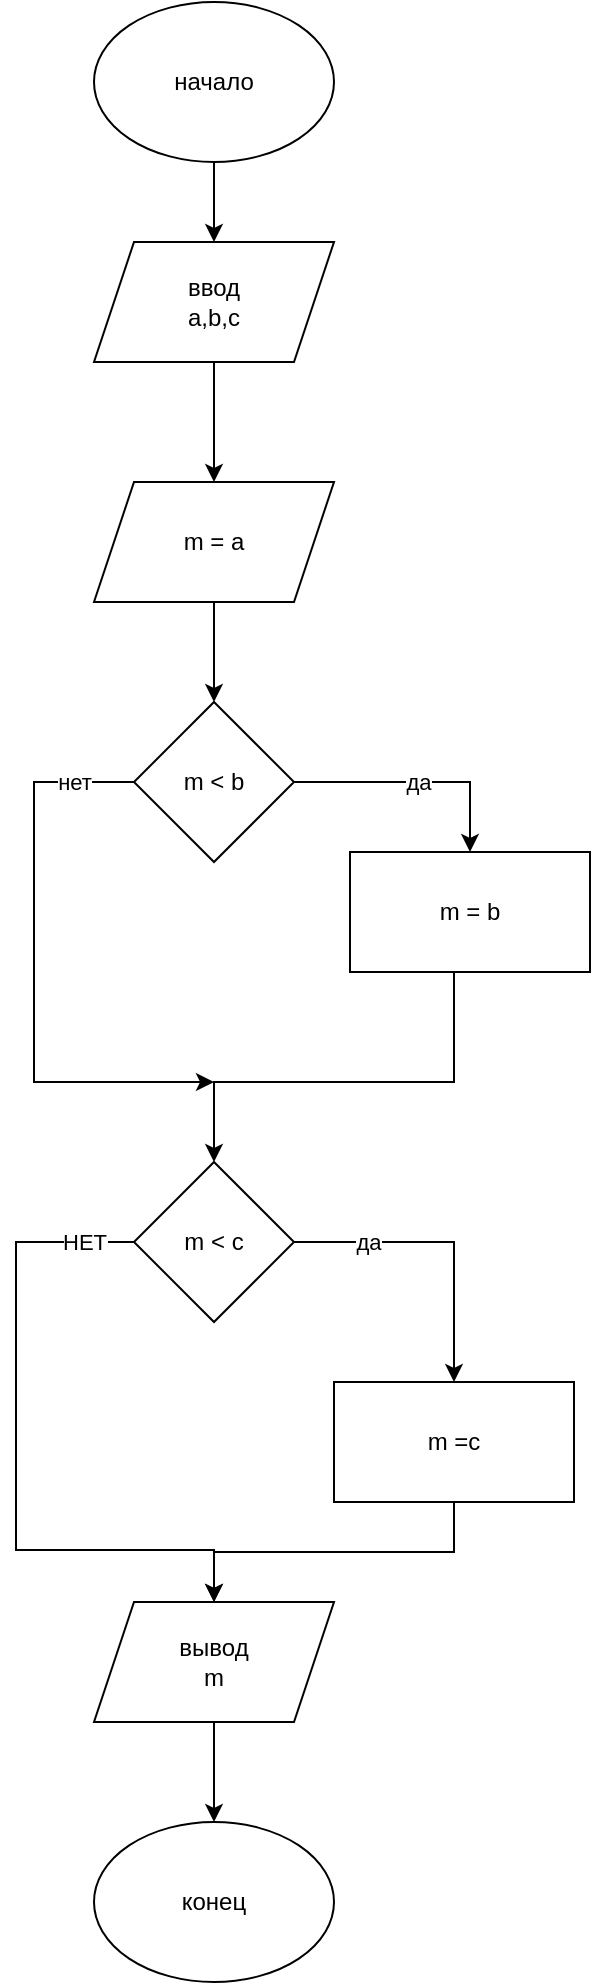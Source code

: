 <mxfile version="13.10.0" type="embed">
    <diagram id="Q0KwSyBJqfRBU2SJffCc" name="Page-1">
        <mxGraphModel dx="1079" dy="494" grid="0" gridSize="10" guides="1" tooltips="1" connect="1" arrows="1" fold="1" page="0" pageScale="1" pageWidth="827" pageHeight="1169" math="0" shadow="0">
            <root>
                <mxCell id="0"/>
                <mxCell id="1" parent="0"/>
                <mxCell id="13" style="edgeStyle=orthogonalEdgeStyle;rounded=0;orthogonalLoop=1;jettySize=auto;html=1;" edge="1" parent="1" source="2" target="3">
                    <mxGeometry relative="1" as="geometry"/>
                </mxCell>
                <mxCell id="2" value="начало" style="ellipse;whiteSpace=wrap;html=1;" vertex="1" parent="1">
                    <mxGeometry x="330" y="40" width="120" height="80" as="geometry"/>
                </mxCell>
                <mxCell id="14" style="edgeStyle=orthogonalEdgeStyle;rounded=0;orthogonalLoop=1;jettySize=auto;html=1;entryX=0.5;entryY=0;entryDx=0;entryDy=0;" edge="1" parent="1" source="3" target="4">
                    <mxGeometry relative="1" as="geometry"/>
                </mxCell>
                <mxCell id="3" value="ввод&lt;br&gt;a,b,c" style="shape=parallelogram;perimeter=parallelogramPerimeter;whiteSpace=wrap;html=1;fixedSize=1;" vertex="1" parent="1">
                    <mxGeometry x="330" y="160" width="120" height="60" as="geometry"/>
                </mxCell>
                <mxCell id="15" style="edgeStyle=orthogonalEdgeStyle;rounded=0;orthogonalLoop=1;jettySize=auto;html=1;entryX=0.5;entryY=0;entryDx=0;entryDy=0;" edge="1" parent="1" source="4" target="5">
                    <mxGeometry relative="1" as="geometry"/>
                </mxCell>
                <mxCell id="4" value="m = a" style="shape=parallelogram;perimeter=parallelogramPerimeter;whiteSpace=wrap;html=1;fixedSize=1;" vertex="1" parent="1">
                    <mxGeometry x="330" y="280" width="120" height="60" as="geometry"/>
                </mxCell>
                <mxCell id="17" value="нет" style="edgeStyle=orthogonalEdgeStyle;rounded=0;orthogonalLoop=1;jettySize=auto;html=1;" edge="1" parent="1" source="5">
                    <mxGeometry x="-0.793" relative="1" as="geometry">
                        <mxPoint x="390" y="580" as="targetPoint"/>
                        <Array as="points">
                            <mxPoint x="300" y="430"/>
                            <mxPoint x="300" y="580"/>
                        </Array>
                        <mxPoint as="offset"/>
                    </mxGeometry>
                </mxCell>
                <mxCell id="18" value="да" style="edgeStyle=orthogonalEdgeStyle;rounded=0;orthogonalLoop=1;jettySize=auto;html=1;entryX=0.5;entryY=0;entryDx=0;entryDy=0;" edge="1" parent="1" source="5" target="6">
                    <mxGeometry relative="1" as="geometry"/>
                </mxCell>
                <mxCell id="5" value="m &amp;lt; b" style="rhombus;whiteSpace=wrap;html=1;" vertex="1" parent="1">
                    <mxGeometry x="350" y="390" width="80" height="80" as="geometry"/>
                </mxCell>
                <mxCell id="16" style="edgeStyle=orthogonalEdgeStyle;rounded=0;orthogonalLoop=1;jettySize=auto;html=1;" edge="1" parent="1" source="6" target="9">
                    <mxGeometry relative="1" as="geometry">
                        <Array as="points">
                            <mxPoint x="510" y="580"/>
                            <mxPoint x="390" y="580"/>
                        </Array>
                    </mxGeometry>
                </mxCell>
                <mxCell id="6" value="m = b" style="rounded=0;whiteSpace=wrap;html=1;" vertex="1" parent="1">
                    <mxGeometry x="458" y="465" width="120" height="60" as="geometry"/>
                </mxCell>
                <mxCell id="8" value="да" style="edgeStyle=orthogonalEdgeStyle;rounded=0;orthogonalLoop=1;jettySize=auto;html=1;" edge="1" source="9" target="10" parent="1">
                    <mxGeometry x="-0.507" relative="1" as="geometry">
                        <mxPoint as="offset"/>
                    </mxGeometry>
                </mxCell>
                <mxCell id="20" value="НЕТ" style="edgeStyle=orthogonalEdgeStyle;rounded=0;orthogonalLoop=1;jettySize=auto;html=1;entryX=0.5;entryY=0;entryDx=0;entryDy=0;" edge="1" parent="1" source="9" target="11">
                    <mxGeometry x="-0.848" relative="1" as="geometry">
                        <mxPoint x="282.836" y="666.169" as="targetPoint"/>
                        <Array as="points">
                            <mxPoint x="291" y="660"/>
                            <mxPoint x="291" y="814"/>
                            <mxPoint x="390" y="814"/>
                        </Array>
                        <mxPoint as="offset"/>
                    </mxGeometry>
                </mxCell>
                <mxCell id="9" value="m &amp;lt; c" style="rhombus;whiteSpace=wrap;html=1;" vertex="1" parent="1">
                    <mxGeometry x="350" y="620" width="80" height="80" as="geometry"/>
                </mxCell>
                <mxCell id="19" style="edgeStyle=orthogonalEdgeStyle;rounded=0;orthogonalLoop=1;jettySize=auto;html=1;" edge="1" parent="1" source="10" target="11">
                    <mxGeometry relative="1" as="geometry"/>
                </mxCell>
                <mxCell id="10" value="m =c" style="rounded=0;whiteSpace=wrap;html=1;" vertex="1" parent="1">
                    <mxGeometry x="450" y="730" width="120" height="60" as="geometry"/>
                </mxCell>
                <mxCell id="21" style="edgeStyle=orthogonalEdgeStyle;rounded=0;orthogonalLoop=1;jettySize=auto;html=1;" edge="1" parent="1" source="11" target="12">
                    <mxGeometry relative="1" as="geometry"/>
                </mxCell>
                <mxCell id="11" value="вывод&lt;br&gt;m" style="shape=parallelogram;perimeter=parallelogramPerimeter;whiteSpace=wrap;html=1;fixedSize=1;" vertex="1" parent="1">
                    <mxGeometry x="330" y="840" width="120" height="60" as="geometry"/>
                </mxCell>
                <mxCell id="12" value="конец" style="ellipse;whiteSpace=wrap;html=1;" vertex="1" parent="1">
                    <mxGeometry x="330" y="950" width="120" height="80" as="geometry"/>
                </mxCell>
            </root>
        </mxGraphModel>
    </diagram>
</mxfile>